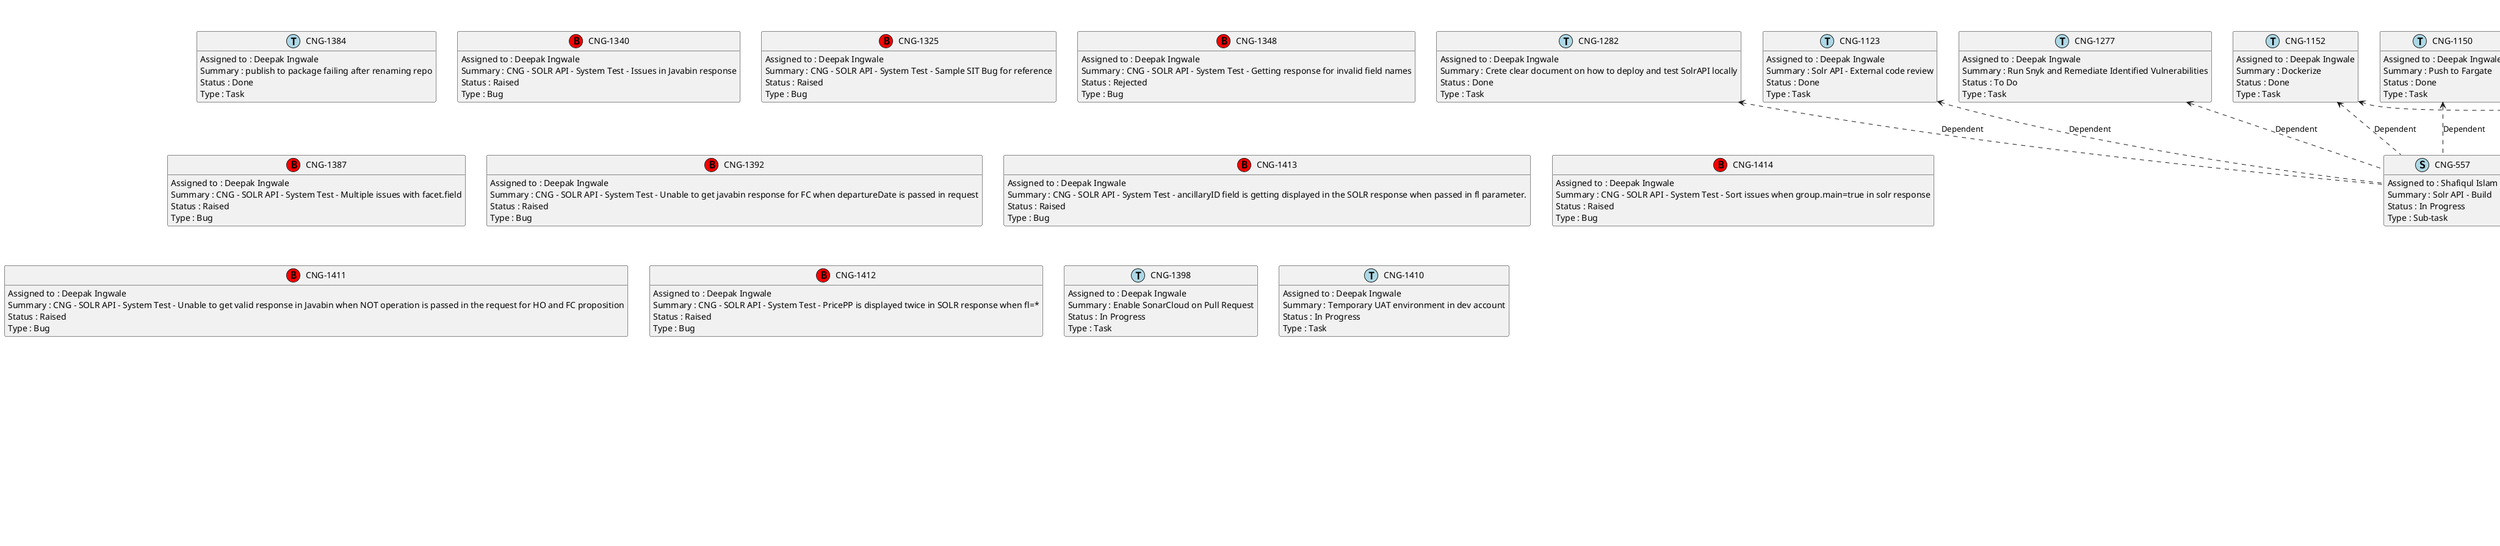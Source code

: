 @startuml
'https://plantuml.com/class-diagram

' GENERATE CLASS DIAGRAM ===========
' Generated at    : Fri May 03 10:09:58 CEST 2024

title Jira Tickets for Person Deepak Ingwale
hide empty members

legend
Jira Ticket Status
----
(In Review (migrated)) : 1
(Done) : 11
(To Do) : 9
(Under Investigation) : 1
(In Progress) : 10
(Rejected) : 1
(Raised) : 8
(Design Review) : 1
----
Jira Ticket Types
----
(Task) : 25
(Bug) : 10
(Sub-task) : 6
(Story) : 1
end legend


' Tickets =======
class "CNG-1384" << (T,lightblue) >> {
  Assigned to : Deepak Ingwale
  Summary : publish to package failing after renaming repo
  Status : Done
  Type : Task
}

class "CNG-1340" << (B,red) >> {
  Assigned to : Deepak Ingwale
  Summary : CNG - SOLR API - System Test - Issues in Javabin response 
  Status : Raised
  Type : Bug
}

class "CNG-1282" << (T,lightblue) >> {
  Assigned to : Deepak Ingwale
  Summary : Crete clear document on how to deploy and test SolrAPI locally
  Status : Done
  Type : Task
}

class "CNG-815" << (S,lightblue) >> {
  Summary : Solr API - NFT
  Status : To Do
  Type : Sub-task
}

class "CNG-1325" << (B,red) >> {
  Assigned to : Deepak Ingwale
  Summary : CNG - SOLR API - System Test - Sample SIT Bug for reference
  Status : Raised
  Type : Bug
}

class "CNG-1369" << (T,lightblue) >> {
  Assigned to : Deepak Ingwale
  Summary : Full API - Application Code Development  
  Status : In Progress
  Type : Task
}

class "CNG-1348" << (B,red) >> {
  Assigned to : Deepak Ingwale
  Summary : CNG - SOLR API - System Test - Getting response for invalid field names
  Status : Rejected
  Type : Bug
}

class "CNG-873" << (T,lightblue) >> {
  Assigned to : Paolo Brunasti
  Summary : Design Tracker 
  Status : In Progress
  Type : Task
}

class "CNG-1203" << (S,lightblue) >> {
  Assigned to : Shafiqul Islam
  Summary : BA Holidays Pricing Cache API (Full API) - Business Requirements 
  Status : In Progress
  Type : Sub-task
}

class "CNG-1387" << (B,red) >> {
  Assigned to : Deepak Ingwale
  Summary : CNG - SOLR API - System Test - Multiple issues with facet.field
  Status : Raised
  Type : Bug
}

class "CNG-1123" << (T,lightblue) >> {
  Assigned to : Deepak Ingwale
  Summary : Solr API - External code review 
  Status : Done
  Type : Task
}

class "CNG-1366" << (T,lightblue) >> {
  Assigned to : Deepak Ingwale
  Summary : Full API - Low Level Design
  Status : In Progress
  Type : Task
}

class "CNG-557" << (S,lightblue) >> {
  Assigned to : Shafiqul Islam
  Summary : Solr API - Build
  Status : In Progress
  Type : Sub-task
}

class "CNG-1221" << (T,lightblue) >> {
  Assigned to : Deepak Ingwale
  Summary : Solr vols per minute for 30 Jan
  Status : Done
  Type : Task
}

class "CNG-1386" << (B,red) >> {
  Assigned to : Deepak Ingwale
  Summary : Build pipeline issues in DEV and SIT
  Status : Under Investigation
  Type : Bug
}

class "CNG-1152" << (T,lightblue) >> {
  Assigned to : Deepak Ingwale
  Summary : Dockerize
  Status : Done
  Type : Task
}

class "CNG-1296" << (T,lightblue) >> {
  Assigned to : Deepak Ingwale
  Summary : Merge Solr API and Common Library code to Main branch (raise a Jira ticket if there are any issues)
  Status : Done
  Type : Task
}

class "CNG-1252" << (T,lightblue) >> {
  Assigned to : Deepak Ingwale
  Summary : Define new names for GitHub repositories following BA standards
  Status : In Progress
  Type : Task
}

class "CNG-1274" << (T,lightblue) >> {
  Assigned to : Rukaya Ogazi-Khan
  Summary : Standardisation of GitHub repo names
  Status : To Do
  Type : Task
}

class "CNG-1392" << (B,red) >> {
  Assigned to : Deepak Ingwale
  Summary : CNG - SOLR API - System Test - Unable to get javabin response for FC when departureDate is passed in request
  Status : Raised
  Type : Bug
}

class "CNG-1150" << (T,lightblue) >> {
  Assigned to : Deepak Ingwale
  Summary : Push to Fargate
  Status : Done
  Type : Task
}

class "CNG-590" << (S,lightblue) >> {
  Assigned to : Shafiqul Islam
  Summary : BA Holidays Pricing Cache API (Full API) - Build
  Status : To Do
  Type : Sub-task
}

class "CNG-1370" << (T,lightblue) >> {
  Assigned to : Deepak Ingwale
  Summary : Full API - Application Code Development - Iberia Deeplinks  
  Status : Design Review
  Type : Task
}

class "CNG-1030" << (S,lightblue) >> {
  Assigned to : Pratik Desai
  Summary : Internal Code Review for SOLR API first and capture review comments in Git Hub
  Status : In Review (migrated)
  Type : Sub-task
}

class "CNG-1371" << (T,lightblue) >> {
  Assigned to : Deepak Ingwale
  Summary : Full API - External Application Code Development - Iberia Deeplinks Review
  Status : To Do
  Type : Task
}

class "CNG-923" << (T,lightblue) >> {
  Assigned to : Deepak Ingwale
  Summary : Solr - NOT(-) Logic - Build
  Status : Done
  Type : Task
}

class "CNG-924" << (T,lightblue) >> {
  Summary : CNG - SOLR API- Lambda - ST-NOT(-) Logic 
  Status : To Do
  Type : Task
}

class "CNG-707" << (S,lightgreen) >> {
  Assigned to : Deepak Ingwale
  Summary : Rename the 'Full API' to 'BA Holidays Pricing Cache API'
  Status : To Do
  Type : Story
}

class "CNG-927" << (T,lightblue) >> {
  Assigned to : Deepak Ingwale
  Summary : Solr - ^(boost) Logic - Build
  Status : Done
  Type : Task
}

class "CNG-928" << (T,lightblue) >> {
  Summary : CNG - SOLR API- Lambda - ST- ^(boost) Logic
  Status : To Do
  Type : Task
}

class "CNG-1413" << (B,red) >> {
  Assigned to : Deepak Ingwale
  Summary : CNG - SOLR API - System Test - ancillaryID field is getting displayed in the SOLR response when passed in fl parameter.
  Status : Raised
  Type : Bug
}

class "CNG-1237" << (T,lightblue) >> {
  Assigned to : Rukaya Ogazi-Khan
  Summary : GitHub Application Pipelines
  Status : In Progress
  Type : Task
}

class "CNG-1414" << (B,red) >> {
  Assigned to : Deepak Ingwale
  Summary : CNG - SOLR API - System Test - Sort issues when group.main=true in solr response
  Status : Raised
  Type : Bug
}

class "CNG-1411" << (B,red) >> {
  Assigned to : Deepak Ingwale
  Summary : CNG - SOLR API - System Test - Unable to get valid response in Javabin when NOT operation is passed in the request for HO and FC proposition
  Status : Raised
  Type : Bug
}

class "CNG-1412" << (B,red) >> {
  Assigned to : Deepak Ingwale
  Summary : CNG - SOLR API - System Test - PricePP is displayed twice in SOLR response when fl=* 
  Status : Raised
  Type : Bug
}

class "CNG-1277" << (T,lightblue) >> {
  Assigned to : Deepak Ingwale
  Summary : Run Snyk and Remediate Identified Vulnerabilities
  Status : To Do
  Type : Task
}

class "CNG-1398" << (T,lightblue) >> {
  Assigned to : Deepak Ingwale
  Summary : Enable SonarCloud on Pull Request
  Status : In Progress
  Type : Task
}

class "CNG-589" << (S,lightblue) >> {
  Assigned to : Shafiqul Islam
  Summary : BA Holidays Pricing Cache API (Full API) - Design
  Status : In Progress
  Type : Sub-task
}

class "CNG-1410" << (T,lightblue) >> {
  Assigned to : Deepak Ingwale
  Summary : Temporary UAT environment in dev account
  Status : In Progress
  Type : Task
}

class "CNG-1278" << (T,lightblue) >> {
  Assigned to : Deepak Ingwale
  Summary : Review remediated and outstanding vulnerabilities with Dimtris 
  Status : To Do
  Type : Task
}

class "CNG-1276" << (T,lightblue) >> {
  Assigned to : Deepak Ingwale
  Summary : Snyk CD Request 
  Status : Done
  Type : Task
}

class "CNG-1232" << (T,lightblue) >> {
  Assigned to : Deepak Ingwale
  Summary : Update GitHub Actions pipeline to Support the Library dependency 
  Status : Done
  Type : Task
}



' Links =======
"CNG-707" <.. "CNG-1203" : Feature
"CNG-923" <.. "CNG-557" : Dependent
"CNG-923" <.. "CNG-924" : Dependent
"CNG-927" <.. "CNG-928" : Dependent
"CNG-1282" <.. "CNG-557" : Dependent
"CNG-1296" <.. "CNG-1237" : Dependent
"CNG-1296" <.. "CNG-557" : Dependent
"CNG-1277" <.. "CNG-557" : Dependent
"CNG-1278" <.. "CNG-557" : Dependent
"CNG-1276" <.. "CNG-557" : Dependent
"CNG-1252" <.. "CNG-1274" : Cloners
"CNG-1221" <.. "CNG-815" : Dependent
"CNG-1221" <.. "CNG-873" : Relates
"CNG-1232" <.. "CNG-1237" : Dependent
"CNG-1386" <.. "CNG-873" : Relates
"CNG-1152" <.. "CNG-557" : Dependent
"CNG-1152" <.. "CNG-1030" : Relates
"CNG-1150" <.. "CNG-557" : Dependent
"CNG-1150" <.. "CNG-1030" : Relates
"CNG-1369" <.. "CNG-590" : Dependent
"CNG-1123" <.. "CNG-557" : Dependent
"CNG-1366" <.. "CNG-589" : Dependent
"CNG-1370" <.. "CNG-590" : Dependent
"CNG-1371" <.. "CNG-590" : Dependent


@enduml

